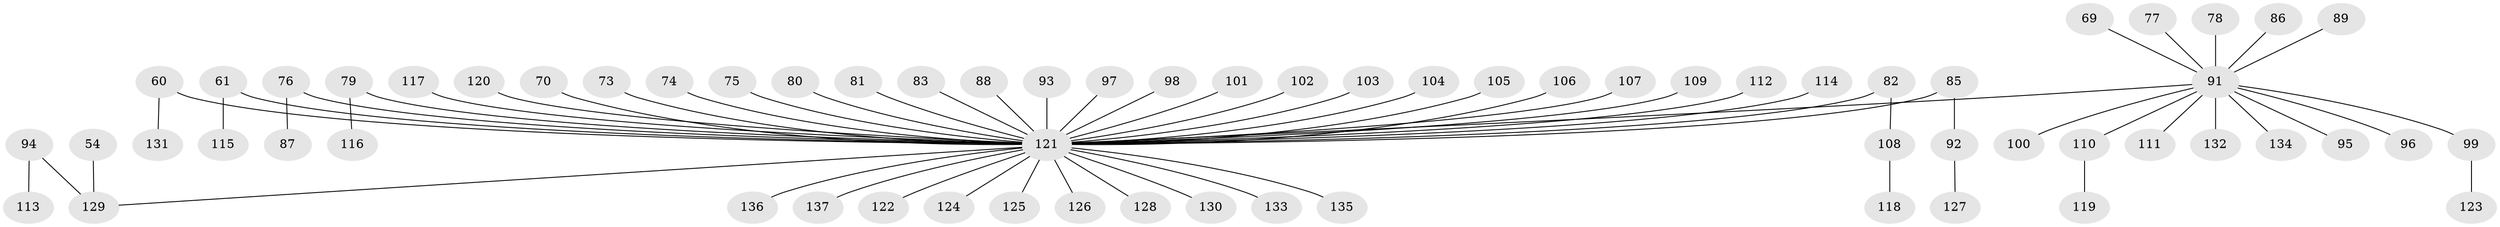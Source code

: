 // original degree distribution, {8: 0.0072992700729927005, 3: 0.10948905109489052, 9: 0.0072992700729927005, 6: 0.029197080291970802, 5: 0.014598540145985401, 2: 0.23357664233576642, 4: 0.058394160583941604, 1: 0.5328467153284672, 7: 0.0072992700729927005}
// Generated by graph-tools (version 1.1) at 2025/52/03/09/25 04:52:40]
// undirected, 68 vertices, 67 edges
graph export_dot {
graph [start="1"]
  node [color=gray90,style=filled];
  54;
  60;
  61;
  69;
  70;
  73;
  74;
  75;
  76;
  77;
  78;
  79;
  80;
  81;
  82;
  83;
  85;
  86;
  87;
  88;
  89;
  91 [super="+84+53+57+51+63"];
  92;
  93;
  94;
  95;
  96;
  97;
  98;
  99;
  100;
  101;
  102;
  103;
  104;
  105;
  106;
  107;
  108;
  109;
  110;
  111;
  112;
  113;
  114;
  115;
  116;
  117;
  118;
  119;
  120;
  121 [super="+50+90+29"];
  122;
  123;
  124;
  125;
  126;
  127;
  128;
  129 [super="+44+45"];
  130;
  131;
  132;
  133;
  134;
  135;
  136;
  137;
  54 -- 129;
  60 -- 131;
  60 -- 121;
  61 -- 115;
  61 -- 121;
  69 -- 91;
  70 -- 121;
  73 -- 121;
  74 -- 121;
  75 -- 121;
  76 -- 87;
  76 -- 121;
  77 -- 91;
  78 -- 91;
  79 -- 116;
  79 -- 121;
  80 -- 121;
  81 -- 121;
  82 -- 108;
  82 -- 121;
  83 -- 121;
  85 -- 92;
  85 -- 121;
  86 -- 91;
  88 -- 121;
  89 -- 91;
  91 -- 95;
  91 -- 100;
  91 -- 132;
  91 -- 134;
  91 -- 110;
  91 -- 111;
  91 -- 96;
  91 -- 99;
  91 -- 121;
  92 -- 127;
  93 -- 121;
  94 -- 113;
  94 -- 129;
  97 -- 121;
  98 -- 121;
  99 -- 123;
  101 -- 121;
  102 -- 121;
  103 -- 121;
  104 -- 121;
  105 -- 121;
  106 -- 121;
  107 -- 121;
  108 -- 118;
  109 -- 121;
  110 -- 119;
  112 -- 121;
  114 -- 121;
  117 -- 121;
  120 -- 121;
  121 -- 125;
  121 -- 133;
  121 -- 128;
  121 -- 129;
  121 -- 130;
  121 -- 135;
  121 -- 136;
  121 -- 137;
  121 -- 122;
  121 -- 124;
  121 -- 126;
}
